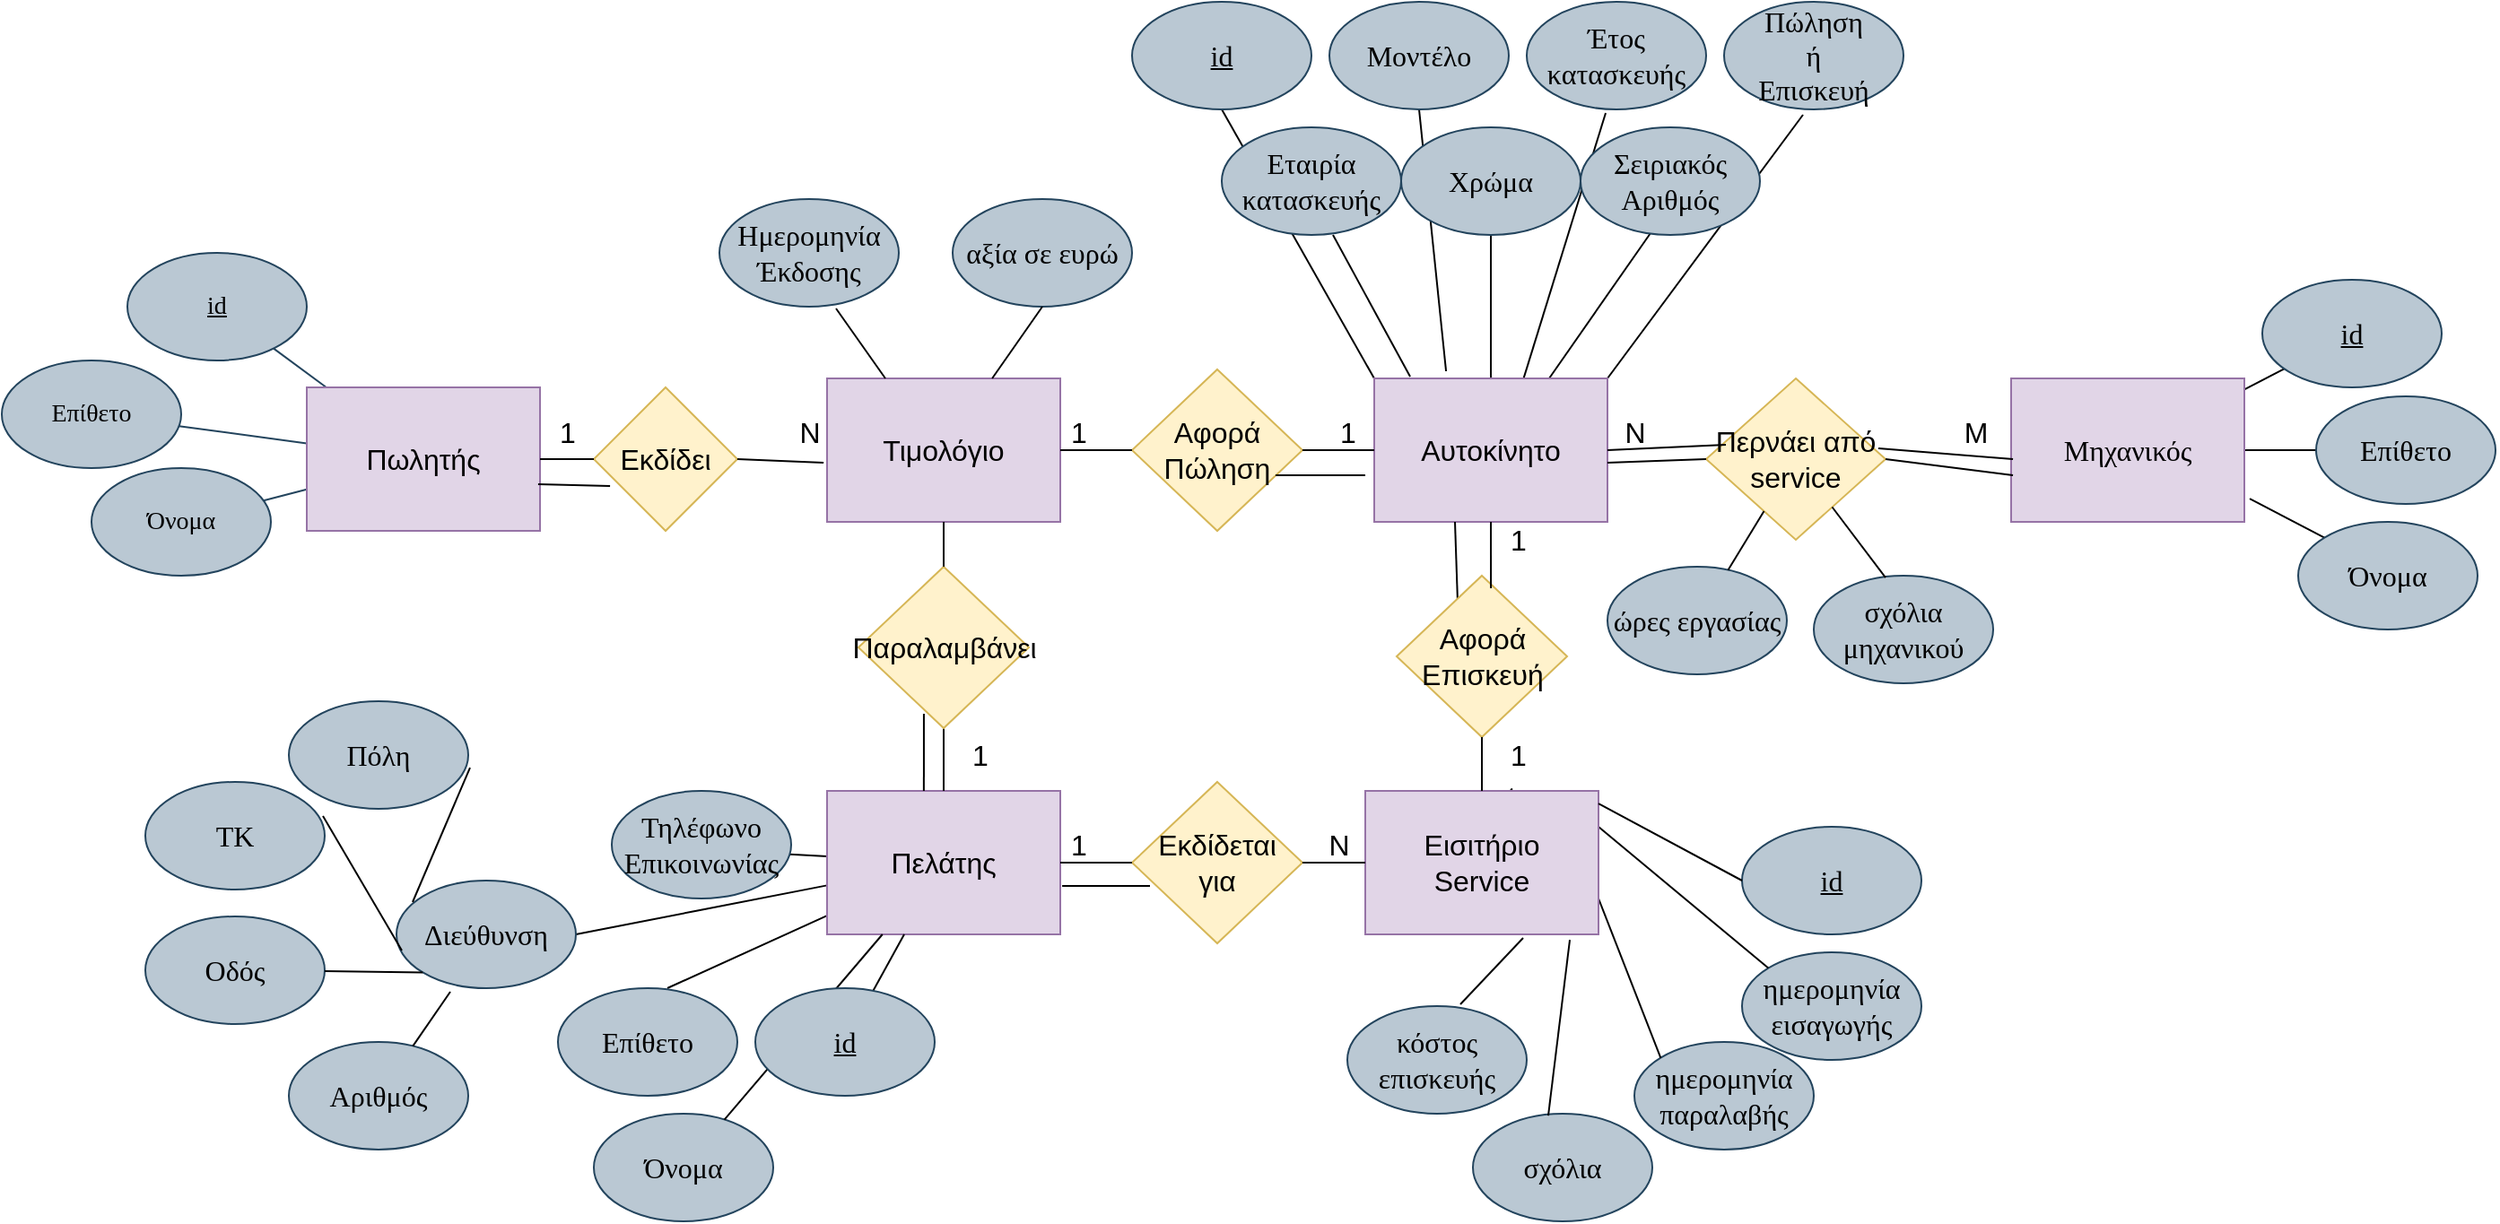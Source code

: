 <mxfile version="20.8.3" type="github">
  <diagram id="R2lEEEUBdFMjLlhIrx00" name="Page-1">
    <mxGraphModel dx="2603" dy="2408" grid="1" gridSize="10" guides="1" tooltips="1" connect="1" arrows="1" fold="1" page="1" pageScale="1" pageWidth="1169" pageHeight="1654" math="0" shadow="0" extFonts="Permanent Marker^https://fonts.googleapis.com/css?family=Permanent+Marker">
      <root>
        <mxCell id="0" />
        <mxCell id="1" parent="0" />
        <mxCell id="DB-9M0OgjcY24ebaJ4Su-6" style="rounded=1;orthogonalLoop=1;jettySize=auto;html=1;fontFamily=Georgia;endArrow=none;endFill=0;fontSize=16;" parent="1" source="DB-9M0OgjcY24ebaJ4Su-2" target="DB-9M0OgjcY24ebaJ4Su-3" edge="1">
          <mxGeometry relative="1" as="geometry">
            <mxPoint x="1120" y="25" as="targetPoint" />
          </mxGeometry>
        </mxCell>
        <mxCell id="DB-9M0OgjcY24ebaJ4Su-7" style="rounded=1;orthogonalLoop=1;jettySize=auto;html=1;fontFamily=Georgia;entryX=1;entryY=0.5;entryDx=0;entryDy=0;endArrow=none;endFill=0;fontSize=16;" parent="1" source="DB-9M0OgjcY24ebaJ4Su-2" target="DB-9M0OgjcY24ebaJ4Su-4" edge="1">
          <mxGeometry relative="1" as="geometry">
            <mxPoint x="1210" y="125" as="targetPoint" />
          </mxGeometry>
        </mxCell>
        <mxCell id="DB-9M0OgjcY24ebaJ4Su-8" style="orthogonalLoop=1;jettySize=auto;html=1;entryX=0;entryY=0;entryDx=0;entryDy=0;fontFamily=Georgia;endArrow=none;endFill=0;fontSize=16;exitX=1.023;exitY=0.838;exitDx=0;exitDy=0;exitPerimeter=0;" parent="1" target="DB-9M0OgjcY24ebaJ4Su-5" edge="1" source="DB-9M0OgjcY24ebaJ4Su-2">
          <mxGeometry relative="1" as="geometry">
            <mxPoint x="1300" y="140" as="sourcePoint" />
          </mxGeometry>
        </mxCell>
        <mxCell id="DB-9M0OgjcY24ebaJ4Su-2" value="&lt;font style=&quot;font-size: 16px;&quot; face=&quot;Georgia&quot;&gt;Μηχανικός&lt;/font&gt;" style="rounded=0;whiteSpace=wrap;html=1;fillColor=#e1d5e7;strokeColor=#9673a6;fontSize=16;" parent="1" vertex="1">
          <mxGeometry x="990" y="80" width="130" height="80" as="geometry" />
        </mxCell>
        <mxCell id="DB-9M0OgjcY24ebaJ4Su-3" value="&lt;u&gt;id&lt;/u&gt;" style="ellipse;whiteSpace=wrap;html=1;fontFamily=Georgia;fillColor=#bac8d3;strokeColor=#23445d;fontSize=16;" parent="1" vertex="1">
          <mxGeometry x="1130" y="25" width="100" height="60" as="geometry" />
        </mxCell>
        <mxCell id="DB-9M0OgjcY24ebaJ4Su-4" value="&lt;div style=&quot;font-size: 16px;&quot;&gt;Επίθετο&lt;/div&gt;" style="ellipse;whiteSpace=wrap;html=1;fontFamily=Georgia;fillColor=#bac8d3;strokeColor=#23445d;fontSize=16;" parent="1" vertex="1">
          <mxGeometry x="1160" y="90" width="100" height="60" as="geometry" />
        </mxCell>
        <mxCell id="DB-9M0OgjcY24ebaJ4Su-5" value="Όνομα" style="ellipse;whiteSpace=wrap;html=1;fontFamily=Georgia;fillColor=#bac8d3;strokeColor=#23445d;fontSize=16;" parent="1" vertex="1">
          <mxGeometry x="1150" y="160" width="100" height="60" as="geometry" />
        </mxCell>
        <mxCell id="DB-9M0OgjcY24ebaJ4Su-14" style="edgeStyle=none;rounded=1;orthogonalLoop=1;jettySize=auto;html=1;fontFamily=Georgia;endArrow=none;endFill=0;fillColor=#bac8d3;strokeColor=#23445d;fontSize=16;" parent="1" source="DB-9M0OgjcY24ebaJ4Su-10" target="DB-9M0OgjcY24ebaJ4Su-11" edge="1">
          <mxGeometry relative="1" as="geometry" />
        </mxCell>
        <mxCell id="DB-9M0OgjcY24ebaJ4Su-15" style="edgeStyle=none;rounded=1;orthogonalLoop=1;jettySize=auto;html=1;fontFamily=Georgia;endArrow=none;endFill=0;fillColor=#bac8d3;strokeColor=#23445d;fontSize=16;" parent="1" source="DB-9M0OgjcY24ebaJ4Su-10" target="DB-9M0OgjcY24ebaJ4Su-12" edge="1">
          <mxGeometry relative="1" as="geometry" />
        </mxCell>
        <mxCell id="DB-9M0OgjcY24ebaJ4Su-16" style="edgeStyle=none;rounded=1;orthogonalLoop=1;jettySize=auto;html=1;fontFamily=Georgia;endArrow=none;endFill=0;fillColor=#bac8d3;strokeColor=#23445d;fontSize=16;" parent="1" source="DB-9M0OgjcY24ebaJ4Su-10" target="DB-9M0OgjcY24ebaJ4Su-13" edge="1">
          <mxGeometry relative="1" as="geometry" />
        </mxCell>
        <mxCell id="DB-9M0OgjcY24ebaJ4Su-10" value="Πωλητής" style="rounded=0;whiteSpace=wrap;html=1;fillColor=#e1d5e7;strokeColor=#9673a6;fontSize=16;" parent="1" vertex="1">
          <mxGeometry x="40" y="85" width="130" height="80" as="geometry" />
        </mxCell>
        <mxCell id="DB-9M0OgjcY24ebaJ4Su-11" value="&lt;u&gt;id&lt;/u&gt;" style="ellipse;whiteSpace=wrap;html=1;fontFamily=Georgia;fillColor=#bac8d3;strokeColor=#23445d;fontSize=14;" parent="1" vertex="1">
          <mxGeometry x="-60" y="10" width="100" height="60" as="geometry" />
        </mxCell>
        <mxCell id="DB-9M0OgjcY24ebaJ4Su-12" value="&lt;div style=&quot;font-size: 14px;&quot;&gt;Επίθετο&lt;/div&gt;" style="ellipse;whiteSpace=wrap;html=1;fontFamily=Georgia;fillColor=#bac8d3;strokeColor=#23445d;fontSize=14;" parent="1" vertex="1">
          <mxGeometry x="-130" y="70" width="100" height="60" as="geometry" />
        </mxCell>
        <mxCell id="DB-9M0OgjcY24ebaJ4Su-13" value="Όνομα" style="ellipse;whiteSpace=wrap;html=1;fontFamily=Georgia;fillColor=#bac8d3;strokeColor=#23445d;fontSize=14;" parent="1" vertex="1">
          <mxGeometry x="-80" y="130" width="100" height="60" as="geometry" />
        </mxCell>
        <mxCell id="DB-9M0OgjcY24ebaJ4Su-25" style="edgeStyle=none;rounded=1;orthogonalLoop=1;jettySize=auto;html=1;entryX=0.5;entryY=1;entryDx=0;entryDy=0;fontFamily=Georgia;endArrow=none;endFill=0;exitX=0;exitY=0;exitDx=0;exitDy=0;fontSize=16;" parent="1" source="DB-9M0OgjcY24ebaJ4Su-17" target="DB-9M0OgjcY24ebaJ4Su-18" edge="1">
          <mxGeometry relative="1" as="geometry" />
        </mxCell>
        <mxCell id="DB-9M0OgjcY24ebaJ4Su-26" style="edgeStyle=none;rounded=1;orthogonalLoop=1;jettySize=auto;html=1;entryX=0.62;entryY=1;entryDx=0;entryDy=0;fontFamily=Georgia;endArrow=none;endFill=0;exitX=0.154;exitY=-0.012;exitDx=0;exitDy=0;exitPerimeter=0;entryPerimeter=0;fontSize=16;" parent="1" source="DB-9M0OgjcY24ebaJ4Su-17" target="DB-9M0OgjcY24ebaJ4Su-19" edge="1">
          <mxGeometry relative="1" as="geometry" />
        </mxCell>
        <mxCell id="DB-9M0OgjcY24ebaJ4Su-27" style="edgeStyle=none;rounded=1;orthogonalLoop=1;jettySize=auto;html=1;entryX=0.5;entryY=1;entryDx=0;entryDy=0;fontFamily=Georgia;endArrow=none;endFill=0;exitX=0.308;exitY=-0.05;exitDx=0;exitDy=0;exitPerimeter=0;fontSize=16;" parent="1" source="DB-9M0OgjcY24ebaJ4Su-17" target="DB-9M0OgjcY24ebaJ4Su-20" edge="1">
          <mxGeometry relative="1" as="geometry" />
        </mxCell>
        <mxCell id="DB-9M0OgjcY24ebaJ4Su-28" style="edgeStyle=none;rounded=1;orthogonalLoop=1;jettySize=auto;html=1;entryX=0.5;entryY=1;entryDx=0;entryDy=0;fontFamily=Georgia;endArrow=none;endFill=0;exitX=0.5;exitY=0;exitDx=0;exitDy=0;fontSize=16;" parent="1" source="DB-9M0OgjcY24ebaJ4Su-17" target="DB-9M0OgjcY24ebaJ4Su-21" edge="1">
          <mxGeometry relative="1" as="geometry" />
        </mxCell>
        <mxCell id="DB-9M0OgjcY24ebaJ4Su-29" style="edgeStyle=none;rounded=1;orthogonalLoop=1;jettySize=auto;html=1;entryX=0.44;entryY=1.033;entryDx=0;entryDy=0;fontFamily=Georgia;endArrow=none;endFill=0;exitX=0.638;exitY=0.013;exitDx=0;exitDy=0;exitPerimeter=0;entryPerimeter=0;fontSize=16;" parent="1" source="DB-9M0OgjcY24ebaJ4Su-17" target="DB-9M0OgjcY24ebaJ4Su-22" edge="1">
          <mxGeometry relative="1" as="geometry" />
        </mxCell>
        <mxCell id="DB-9M0OgjcY24ebaJ4Su-30" style="edgeStyle=none;rounded=1;orthogonalLoop=1;jettySize=auto;html=1;entryX=0.39;entryY=0.983;entryDx=0;entryDy=0;fontFamily=Georgia;endArrow=none;endFill=0;exitX=0.75;exitY=0;exitDx=0;exitDy=0;entryPerimeter=0;fontSize=16;" parent="1" source="DB-9M0OgjcY24ebaJ4Su-17" target="DB-9M0OgjcY24ebaJ4Su-23" edge="1">
          <mxGeometry relative="1" as="geometry" />
        </mxCell>
        <mxCell id="DB-9M0OgjcY24ebaJ4Su-31" style="edgeStyle=none;rounded=1;orthogonalLoop=1;jettySize=auto;html=1;entryX=0.44;entryY=1.05;entryDx=0;entryDy=0;fontFamily=Georgia;endArrow=none;endFill=0;entryPerimeter=0;exitX=1;exitY=0;exitDx=0;exitDy=0;fontSize=16;" parent="1" source="DB-9M0OgjcY24ebaJ4Su-17" target="DB-9M0OgjcY24ebaJ4Su-24" edge="1">
          <mxGeometry relative="1" as="geometry" />
        </mxCell>
        <mxCell id="DB-9M0OgjcY24ebaJ4Su-17" value="&lt;div style=&quot;font-size: 16px;&quot;&gt;Αυτοκίνητο&lt;/div&gt;" style="rounded=0;whiteSpace=wrap;html=1;fillColor=#e1d5e7;strokeColor=#9673a6;fontSize=16;" parent="1" vertex="1">
          <mxGeometry x="635" y="80" width="130" height="80" as="geometry" />
        </mxCell>
        <mxCell id="DB-9M0OgjcY24ebaJ4Su-18" value="&lt;div style=&quot;font-size: 16px;&quot;&gt;&lt;u&gt;id&lt;/u&gt;&lt;/div&gt;" style="ellipse;whiteSpace=wrap;html=1;fontFamily=Georgia;fillColor=#bac8d3;strokeColor=#23445d;fontSize=16;" parent="1" vertex="1">
          <mxGeometry x="500" y="-130" width="100" height="60" as="geometry" />
        </mxCell>
        <mxCell id="DB-9M0OgjcY24ebaJ4Su-19" value="&lt;div style=&quot;font-size: 16px;&quot;&gt;Εταιρία &lt;br style=&quot;font-size: 16px;&quot;&gt;&lt;/div&gt;&lt;div style=&quot;font-size: 16px;&quot;&gt;κατασκευής&lt;br style=&quot;font-size: 16px;&quot;&gt;&lt;/div&gt;" style="ellipse;whiteSpace=wrap;html=1;fontFamily=Georgia;fillColor=#bac8d3;strokeColor=#23445d;fontSize=16;" parent="1" vertex="1">
          <mxGeometry x="550" y="-60" width="100" height="60" as="geometry" />
        </mxCell>
        <mxCell id="DB-9M0OgjcY24ebaJ4Su-20" value="Μοντέλο" style="ellipse;whiteSpace=wrap;html=1;fontFamily=Georgia;fillColor=#bac8d3;strokeColor=#23445d;fontSize=16;" parent="1" vertex="1">
          <mxGeometry x="610" y="-130" width="100" height="60" as="geometry" />
        </mxCell>
        <mxCell id="DB-9M0OgjcY24ebaJ4Su-21" value="&lt;div style=&quot;font-size: 16px;&quot;&gt;Χρώμα&lt;/div&gt;" style="ellipse;whiteSpace=wrap;html=1;fontFamily=Georgia;fillColor=#bac8d3;strokeColor=#23445d;fontSize=16;" parent="1" vertex="1">
          <mxGeometry x="650" y="-60" width="100" height="60" as="geometry" />
        </mxCell>
        <mxCell id="DB-9M0OgjcY24ebaJ4Su-22" value="&lt;div style=&quot;font-size: 16px;&quot;&gt;Έτος&lt;/div&gt;&lt;div style=&quot;font-size: 16px;&quot;&gt;κατασκευής&lt;br style=&quot;font-size: 16px;&quot;&gt;&lt;/div&gt;" style="ellipse;whiteSpace=wrap;html=1;fontFamily=Georgia;fillColor=#bac8d3;strokeColor=#23445d;fontSize=16;" parent="1" vertex="1">
          <mxGeometry x="720" y="-130" width="100" height="60" as="geometry" />
        </mxCell>
        <mxCell id="DB-9M0OgjcY24ebaJ4Su-23" value="&lt;div style=&quot;font-size: 16px;&quot;&gt;Σειριακός&lt;/div&gt;&lt;div style=&quot;font-size: 16px;&quot;&gt;Αριθμός&lt;br style=&quot;font-size: 16px;&quot;&gt;&lt;/div&gt;" style="ellipse;whiteSpace=wrap;html=1;fontFamily=Georgia;fillColor=#bac8d3;strokeColor=#23445d;fontSize=16;" parent="1" vertex="1">
          <mxGeometry x="750" y="-60" width="100" height="60" as="geometry" />
        </mxCell>
        <mxCell id="DB-9M0OgjcY24ebaJ4Su-24" value="&lt;div style=&quot;font-size: 16px;&quot;&gt;Πώληση&lt;/div&gt;&lt;div style=&quot;font-size: 16px;&quot;&gt;ή&lt;/div&gt;&lt;div style=&quot;font-size: 16px;&quot;&gt;Επισκευή&lt;br style=&quot;font-size: 16px;&quot;&gt;&lt;/div&gt;" style="ellipse;whiteSpace=wrap;html=1;fontFamily=Georgia;fillColor=#bac8d3;strokeColor=#23445d;fontSize=16;" parent="1" vertex="1">
          <mxGeometry x="830" y="-130" width="100" height="60" as="geometry" />
        </mxCell>
        <mxCell id="DB-9M0OgjcY24ebaJ4Su-40" style="edgeStyle=none;rounded=1;orthogonalLoop=1;jettySize=auto;html=1;entryX=0.61;entryY=0;entryDx=0;entryDy=0;fontFamily=Georgia;endArrow=none;endFill=0;entryPerimeter=0;fontSize=16;" parent="1" source="DB-9M0OgjcY24ebaJ4Su-32" target="DB-9M0OgjcY24ebaJ4Su-34" edge="1">
          <mxGeometry relative="1" as="geometry" />
        </mxCell>
        <mxCell id="DB-9M0OgjcY24ebaJ4Su-42" style="edgeStyle=none;rounded=1;orthogonalLoop=1;jettySize=auto;html=1;entryX=0;entryY=0.5;entryDx=0;entryDy=0;fontFamily=Georgia;endArrow=none;endFill=0;fontSize=16;" parent="1" source="DB-9M0OgjcY24ebaJ4Su-32" target="DB-9M0OgjcY24ebaJ4Su-36" edge="1">
          <mxGeometry relative="1" as="geometry" />
        </mxCell>
        <mxCell id="DB-9M0OgjcY24ebaJ4Su-43" style="edgeStyle=none;rounded=1;orthogonalLoop=1;jettySize=auto;html=1;entryX=1;entryY=0.5;entryDx=0;entryDy=0;fontFamily=Georgia;endArrow=none;endFill=0;fontSize=16;" parent="1" source="DB-9M0OgjcY24ebaJ4Su-32" target="DB-9M0OgjcY24ebaJ4Su-37" edge="1">
          <mxGeometry relative="1" as="geometry" />
        </mxCell>
        <mxCell id="DB-9M0OgjcY24ebaJ4Su-32" value="Πελάτης" style="rounded=0;whiteSpace=wrap;html=1;fillColor=#e1d5e7;strokeColor=#9673a6;fontSize=16;" parent="1" vertex="1">
          <mxGeometry x="330" y="310" width="130" height="80" as="geometry" />
        </mxCell>
        <mxCell id="DB-9M0OgjcY24ebaJ4Su-34" value="&lt;div style=&quot;font-size: 16px;&quot;&gt;Επίθετο&lt;/div&gt;" style="ellipse;whiteSpace=wrap;html=1;fontFamily=Georgia;fillColor=#bac8d3;strokeColor=#23445d;fontSize=16;" parent="1" vertex="1">
          <mxGeometry x="180" y="420" width="100" height="60" as="geometry" />
        </mxCell>
        <mxCell id="DB-9M0OgjcY24ebaJ4Su-35" value="Όνομα" style="ellipse;whiteSpace=wrap;html=1;fontFamily=Georgia;fillColor=#bac8d3;strokeColor=#23445d;fontSize=16;" parent="1" vertex="1">
          <mxGeometry x="200" y="490" width="100" height="60" as="geometry" />
        </mxCell>
        <mxCell id="DB-9M0OgjcY24ebaJ4Su-37" value="&lt;div style=&quot;font-size: 16px;&quot;&gt;Διεύθυνση&lt;/div&gt;" style="ellipse;whiteSpace=wrap;html=1;fontFamily=Georgia;fillColor=#bac8d3;strokeColor=#23445d;fontSize=16;" parent="1" vertex="1">
          <mxGeometry x="90" y="360" width="100" height="60" as="geometry" />
        </mxCell>
        <mxCell id="0eTX786EvbyPxcuI2V1S-1" value="Εκδίδει" style="rhombus;whiteSpace=wrap;html=1;fillColor=#fff2cc;strokeColor=#d6b656;fontSize=16;" parent="1" vertex="1">
          <mxGeometry x="200" y="85" width="80" height="80" as="geometry" />
        </mxCell>
        <mxCell id="0eTX786EvbyPxcuI2V1S-10" style="edgeStyle=none;rounded=1;orthogonalLoop=1;jettySize=auto;html=1;fontFamily=Georgia;endArrow=none;endFill=0;exitX=0.5;exitY=0;exitDx=0;exitDy=0;fontSize=16;entryX=0.5;entryY=1;entryDx=0;entryDy=0;" parent="1" source="DB-9M0OgjcY24ebaJ4Su-32" target="jfls7uZEidiRgvnaIm0n-30" edge="1">
          <mxGeometry relative="1" as="geometry">
            <mxPoint x="430" y="190" as="sourcePoint" />
            <mxPoint x="430" y="140" as="targetPoint" />
            <Array as="points" />
          </mxGeometry>
        </mxCell>
        <mxCell id="0eTX786EvbyPxcuI2V1S-12" value="&lt;div style=&quot;font-size: 16px;&quot;&gt;Ημερομηνία&lt;/div&gt;&lt;div style=&quot;font-size: 16px;&quot;&gt;Έκδοσης&lt;br style=&quot;font-size: 16px;&quot;&gt;&lt;/div&gt;" style="ellipse;whiteSpace=wrap;html=1;fontFamily=Georgia;fillColor=#bac8d3;strokeColor=#23445d;fontSize=16;" parent="1" vertex="1">
          <mxGeometry x="270" y="-20" width="100" height="60" as="geometry" />
        </mxCell>
        <mxCell id="0eTX786EvbyPxcuI2V1S-13" value="αξία σε ευρώ" style="ellipse;whiteSpace=wrap;html=1;fontFamily=Georgia;fillColor=#bac8d3;strokeColor=#23445d;fontSize=16;" parent="1" vertex="1">
          <mxGeometry x="400" y="-20" width="100" height="60" as="geometry" />
        </mxCell>
        <mxCell id="0eTX786EvbyPxcuI2V1S-17" value="&lt;div style=&quot;font-size: 16px;&quot;&gt;Περνάει από&lt;/div&gt;&lt;div style=&quot;font-size: 16px;&quot;&gt;service&lt;br style=&quot;font-size: 16px;&quot;&gt;&lt;/div&gt;" style="rhombus;whiteSpace=wrap;html=1;fillColor=#fff2cc;strokeColor=#d6b656;fontSize=16;" parent="1" vertex="1">
          <mxGeometry x="820" y="80" width="100" height="90" as="geometry" />
        </mxCell>
        <mxCell id="0eTX786EvbyPxcuI2V1S-21" style="edgeStyle=none;rounded=1;orthogonalLoop=1;jettySize=auto;html=1;fontFamily=Georgia;endArrow=none;endFill=0;exitX=0.96;exitY=0.433;exitDx=0;exitDy=0;exitPerimeter=0;entryX=0.008;entryY=0.563;entryDx=0;entryDy=0;entryPerimeter=0;fontSize=16;" parent="1" target="DB-9M0OgjcY24ebaJ4Su-2" edge="1" source="0eTX786EvbyPxcuI2V1S-17">
          <mxGeometry relative="1" as="geometry">
            <mxPoint x="1040" y="115" as="sourcePoint" />
            <mxPoint x="1210" y="115" as="targetPoint" />
            <Array as="points" />
          </mxGeometry>
        </mxCell>
        <mxCell id="0eTX786EvbyPxcuI2V1S-22" value="ώρες εργασίας" style="ellipse;whiteSpace=wrap;html=1;fontFamily=Georgia;fillColor=#bac8d3;strokeColor=#23445d;fontSize=16;" parent="1" vertex="1">
          <mxGeometry x="765" y="185" width="100" height="60" as="geometry" />
        </mxCell>
        <mxCell id="0eTX786EvbyPxcuI2V1S-23" value="&lt;div style=&quot;font-size: 16px;&quot;&gt;σχόλια μηχανικού&lt;/div&gt;" style="ellipse;whiteSpace=wrap;html=1;fontFamily=Georgia;fillColor=#bac8d3;strokeColor=#23445d;fontSize=16;" parent="1" vertex="1">
          <mxGeometry x="880" y="190" width="100" height="60" as="geometry" />
        </mxCell>
        <mxCell id="0eTX786EvbyPxcuI2V1S-24" style="edgeStyle=none;rounded=1;orthogonalLoop=1;jettySize=auto;html=1;fontFamily=Georgia;endArrow=none;endFill=0;fontSize=16;" parent="1" source="0eTX786EvbyPxcuI2V1S-22" target="0eTX786EvbyPxcuI2V1S-17" edge="1">
          <mxGeometry relative="1" as="geometry">
            <mxPoint x="970" y="180" as="sourcePoint" />
            <mxPoint x="970" y="70" as="targetPoint" />
            <Array as="points" />
          </mxGeometry>
        </mxCell>
        <mxCell id="0eTX786EvbyPxcuI2V1S-25" style="edgeStyle=none;rounded=1;orthogonalLoop=1;jettySize=auto;html=1;fontFamily=Georgia;endArrow=none;endFill=0;exitX=0.4;exitY=0.017;exitDx=0;exitDy=0;exitPerimeter=0;fontSize=16;" parent="1" source="0eTX786EvbyPxcuI2V1S-23" target="0eTX786EvbyPxcuI2V1S-17" edge="1">
          <mxGeometry relative="1" as="geometry">
            <mxPoint x="1030" y="190" as="sourcePoint" />
            <mxPoint x="1030" y="80" as="targetPoint" />
            <Array as="points" />
          </mxGeometry>
        </mxCell>
        <mxCell id="0eTX786EvbyPxcuI2V1S-29" style="edgeStyle=none;rounded=1;orthogonalLoop=1;jettySize=auto;html=1;fontFamily=Georgia;endArrow=none;endFill=0;exitX=0.358;exitY=0.167;exitDx=0;exitDy=0;exitPerimeter=0;fontSize=16;" parent="1" source="jfls7uZEidiRgvnaIm0n-37" edge="1">
          <mxGeometry relative="1" as="geometry">
            <mxPoint x="679" y="267.82" as="sourcePoint" />
            <mxPoint x="680" y="160" as="targetPoint" />
            <Array as="points" />
          </mxGeometry>
        </mxCell>
        <mxCell id="0eTX786EvbyPxcuI2V1S-31" value="&lt;div style=&quot;font-size: 16px;&quot;&gt;ημερομηνία&lt;/div&gt;&lt;div style=&quot;font-size: 16px;&quot;&gt;εισαγωγής&lt;br style=&quot;font-size: 16px;&quot;&gt;&lt;/div&gt;" style="ellipse;whiteSpace=wrap;html=1;fontFamily=Georgia;fillColor=#bac8d3;strokeColor=#23445d;fontSize=16;" parent="1" vertex="1">
          <mxGeometry x="840" y="400" width="100" height="60" as="geometry" />
        </mxCell>
        <mxCell id="0eTX786EvbyPxcuI2V1S-32" value="&lt;div style=&quot;font-size: 16px;&quot;&gt;ημερομηνία &lt;br style=&quot;font-size: 16px;&quot;&gt;&lt;/div&gt;&lt;div style=&quot;font-size: 16px;&quot;&gt;παραλαβής&lt;br style=&quot;font-size: 16px;&quot;&gt;&lt;/div&gt;" style="ellipse;whiteSpace=wrap;html=1;fontFamily=Georgia;fillColor=#bac8d3;strokeColor=#23445d;fontSize=16;" parent="1" vertex="1">
          <mxGeometry x="780" y="450" width="100" height="60" as="geometry" />
        </mxCell>
        <mxCell id="0eTX786EvbyPxcuI2V1S-33" value="σχόλια" style="ellipse;whiteSpace=wrap;html=1;fontFamily=Georgia;fillColor=#bac8d3;strokeColor=#23445d;fontSize=16;" parent="1" vertex="1">
          <mxGeometry x="690" y="490" width="100" height="60" as="geometry" />
        </mxCell>
        <mxCell id="0eTX786EvbyPxcuI2V1S-34" value="&lt;div style=&quot;font-size: 16px;&quot;&gt;κόστος&lt;/div&gt;&lt;div style=&quot;font-size: 16px;&quot;&gt;επισκευής&lt;br style=&quot;font-size: 16px;&quot;&gt;&lt;/div&gt;" style="ellipse;whiteSpace=wrap;html=1;fontFamily=Georgia;fillColor=#bac8d3;strokeColor=#23445d;fontSize=16;" parent="1" vertex="1">
          <mxGeometry x="620" y="430" width="100" height="60" as="geometry" />
        </mxCell>
        <mxCell id="0eTX786EvbyPxcuI2V1S-35" style="edgeStyle=none;rounded=1;orthogonalLoop=1;jettySize=auto;html=1;fontFamily=Georgia;endArrow=none;endFill=0;entryX=0.39;entryY=0.944;entryDx=0;entryDy=0;exitX=0.63;exitY=-0.017;exitDx=0;exitDy=0;exitPerimeter=0;entryPerimeter=0;fontSize=16;startArrow=none;" parent="1" source="jfls7uZEidiRgvnaIm0n-35" edge="1">
          <mxGeometry relative="1" as="geometry">
            <mxPoint x="670" y="390" as="sourcePoint" />
            <mxPoint x="677.9" y="352.18" as="targetPoint" />
            <Array as="points" />
          </mxGeometry>
        </mxCell>
        <mxCell id="0eTX786EvbyPxcuI2V1S-36" style="edgeStyle=none;rounded=1;orthogonalLoop=1;jettySize=auto;html=1;fontFamily=Georgia;endArrow=none;endFill=0;entryX=0.877;entryY=1.038;entryDx=0;entryDy=0;exitX=0.42;exitY=0.017;exitDx=0;exitDy=0;exitPerimeter=0;entryPerimeter=0;fontSize=16;" parent="1" source="0eTX786EvbyPxcuI2V1S-33" target="jfls7uZEidiRgvnaIm0n-35" edge="1">
          <mxGeometry relative="1" as="geometry">
            <mxPoint x="710" y="420" as="sourcePoint" />
            <mxPoint x="698.8" y="354.365" as="targetPoint" />
            <Array as="points" />
          </mxGeometry>
        </mxCell>
        <mxCell id="0eTX786EvbyPxcuI2V1S-37" style="edgeStyle=none;rounded=1;orthogonalLoop=1;jettySize=auto;html=1;fontFamily=Georgia;endArrow=none;endFill=0;entryX=1;entryY=0.75;entryDx=0;entryDy=0;exitX=0;exitY=0;exitDx=0;exitDy=0;fontSize=16;" parent="1" source="0eTX786EvbyPxcuI2V1S-32" target="jfls7uZEidiRgvnaIm0n-35" edge="1">
          <mxGeometry relative="1" as="geometry">
            <mxPoint x="750" y="400" as="sourcePoint" />
            <mxPoint x="704.3" y="349.045" as="targetPoint" />
            <Array as="points" />
          </mxGeometry>
        </mxCell>
        <mxCell id="0eTX786EvbyPxcuI2V1S-38" style="edgeStyle=none;rounded=1;orthogonalLoop=1;jettySize=auto;html=1;fontFamily=Georgia;endArrow=none;endFill=0;exitX=0;exitY=0;exitDx=0;exitDy=0;entryX=1;entryY=0.25;entryDx=0;entryDy=0;fontSize=16;" parent="1" source="0eTX786EvbyPxcuI2V1S-31" target="jfls7uZEidiRgvnaIm0n-35" edge="1">
          <mxGeometry relative="1" as="geometry">
            <mxPoint x="790" y="330" as="sourcePoint" />
            <mxPoint x="717.5" y="333.75" as="targetPoint" />
            <Array as="points" />
          </mxGeometry>
        </mxCell>
        <mxCell id="0eTX786EvbyPxcuI2V1S-39" style="edgeStyle=none;rounded=1;orthogonalLoop=1;jettySize=auto;html=1;fontFamily=Georgia;endArrow=none;endFill=0;exitX=0.008;exitY=0.675;exitDx=0;exitDy=0;entryX=1;entryY=0.5;entryDx=0;entryDy=0;exitPerimeter=0;fontSize=16;" parent="1" source="DB-9M0OgjcY24ebaJ4Su-2" target="0eTX786EvbyPxcuI2V1S-17" edge="1">
          <mxGeometry relative="1" as="geometry">
            <mxPoint x="1080" y="140" as="sourcePoint" />
            <mxPoint x="1029.809" y="71.152" as="targetPoint" />
            <Array as="points" />
          </mxGeometry>
        </mxCell>
        <mxCell id="jfls7uZEidiRgvnaIm0n-2" value="1" style="text;html=1;align=center;verticalAlign=middle;resizable=0;points=[];autosize=1;strokeColor=none;fillColor=none;fontSize=16;" vertex="1" parent="1">
          <mxGeometry x="605" y="95" width="30" height="30" as="geometry" />
        </mxCell>
        <mxCell id="jfls7uZEidiRgvnaIm0n-3" value="1" style="text;html=1;align=center;verticalAlign=middle;resizable=0;points=[];autosize=1;strokeColor=none;fillColor=none;fontSize=16;" vertex="1" parent="1">
          <mxGeometry x="400" y="275" width="30" height="30" as="geometry" />
        </mxCell>
        <mxCell id="jfls7uZEidiRgvnaIm0n-4" value="N" style="text;html=1;align=center;verticalAlign=middle;resizable=0;points=[];autosize=1;strokeColor=none;fillColor=none;fontSize=16;" vertex="1" parent="1">
          <mxGeometry x="760" y="95" width="40" height="30" as="geometry" />
        </mxCell>
        <mxCell id="jfls7uZEidiRgvnaIm0n-5" value="M" style="text;html=1;align=center;verticalAlign=middle;resizable=0;points=[];autosize=1;strokeColor=none;fillColor=none;fontSize=16;" vertex="1" parent="1">
          <mxGeometry x="950" y="95" width="40" height="30" as="geometry" />
        </mxCell>
        <mxCell id="jfls7uZEidiRgvnaIm0n-7" value="1" style="text;html=1;align=center;verticalAlign=middle;resizable=0;points=[];autosize=1;strokeColor=none;fillColor=none;fontSize=16;" vertex="1" parent="1">
          <mxGeometry x="700" y="155" width="30" height="30" as="geometry" />
        </mxCell>
        <mxCell id="jfls7uZEidiRgvnaIm0n-9" style="edgeStyle=none;rounded=1;orthogonalLoop=1;jettySize=auto;html=1;fontFamily=Georgia;endArrow=none;endFill=0;fontSize=16;entryX=0;entryY=0.5;entryDx=0;entryDy=0;exitX=1;exitY=0.588;exitDx=0;exitDy=0;exitPerimeter=0;" edge="1" parent="1" source="DB-9M0OgjcY24ebaJ4Su-17" target="0eTX786EvbyPxcuI2V1S-17">
          <mxGeometry relative="1" as="geometry">
            <mxPoint x="800" y="140" as="sourcePoint" />
            <mxPoint x="988.443" y="160.599" as="targetPoint" />
            <Array as="points" />
          </mxGeometry>
        </mxCell>
        <mxCell id="jfls7uZEidiRgvnaIm0n-11" style="edgeStyle=none;rounded=1;orthogonalLoop=1;jettySize=auto;html=1;fontFamily=Georgia;endArrow=none;endFill=0;fontSize=16;entryX=0.11;entryY=0.411;entryDx=0;entryDy=0;entryPerimeter=0;exitX=1;exitY=0.5;exitDx=0;exitDy=0;" edge="1" parent="1" source="DB-9M0OgjcY24ebaJ4Su-17" target="0eTX786EvbyPxcuI2V1S-17">
          <mxGeometry relative="1" as="geometry">
            <mxPoint x="830" y="80" as="sourcePoint" />
            <mxPoint x="905.927" y="57.385" as="targetPoint" />
            <Array as="points" />
          </mxGeometry>
        </mxCell>
        <mxCell id="jfls7uZEidiRgvnaIm0n-12" value="Πόλη" style="ellipse;whiteSpace=wrap;html=1;fontFamily=Georgia;fillColor=#bac8d3;strokeColor=#23445d;fontSize=16;" vertex="1" parent="1">
          <mxGeometry x="30" y="260" width="100" height="60" as="geometry" />
        </mxCell>
        <mxCell id="jfls7uZEidiRgvnaIm0n-13" value="ΤΚ" style="ellipse;whiteSpace=wrap;html=1;fontFamily=Georgia;fillColor=#bac8d3;strokeColor=#23445d;fontSize=16;" vertex="1" parent="1">
          <mxGeometry x="-50" y="305" width="100" height="60" as="geometry" />
        </mxCell>
        <mxCell id="jfls7uZEidiRgvnaIm0n-14" value="Οδός" style="ellipse;whiteSpace=wrap;html=1;fontFamily=Georgia;fillColor=#bac8d3;strokeColor=#23445d;fontSize=16;" vertex="1" parent="1">
          <mxGeometry x="-50" y="380" width="100" height="60" as="geometry" />
        </mxCell>
        <mxCell id="jfls7uZEidiRgvnaIm0n-15" value="Αριθμός" style="ellipse;whiteSpace=wrap;html=1;fontFamily=Georgia;fillColor=#bac8d3;strokeColor=#23445d;fontSize=16;" vertex="1" parent="1">
          <mxGeometry x="30" y="450" width="100" height="60" as="geometry" />
        </mxCell>
        <mxCell id="jfls7uZEidiRgvnaIm0n-16" value="" style="edgeStyle=none;rounded=1;orthogonalLoop=1;jettySize=auto;html=1;fontFamily=Georgia;endArrow=none;endFill=0;fontSize=16;startArrow=none;" edge="1" parent="1" source="DB-9M0OgjcY24ebaJ4Su-32" target="DB-9M0OgjcY24ebaJ4Su-35">
          <mxGeometry relative="1" as="geometry">
            <mxPoint x="403.684" y="350" as="sourcePoint" />
            <mxPoint x="323.358" y="472.095" as="targetPoint" />
          </mxGeometry>
        </mxCell>
        <mxCell id="DB-9M0OgjcY24ebaJ4Su-36" value="&lt;div style=&quot;font-size: 16px;&quot;&gt;Τηλέφωνο&lt;/div&gt;&lt;div style=&quot;font-size: 16px;&quot;&gt;Επικοινωνίας&lt;br style=&quot;font-size: 16px;&quot;&gt;&lt;/div&gt;" style="ellipse;whiteSpace=wrap;html=1;fontFamily=Georgia;fillColor=#bac8d3;strokeColor=#23445d;fontSize=16;" parent="1" vertex="1">
          <mxGeometry x="210" y="310" width="100" height="60" as="geometry" />
        </mxCell>
        <mxCell id="jfls7uZEidiRgvnaIm0n-17" style="edgeStyle=none;rounded=1;orthogonalLoop=1;jettySize=auto;html=1;entryX=1.01;entryY=0.617;entryDx=0;entryDy=0;fontFamily=Georgia;endArrow=none;endFill=0;fontSize=16;exitX=0.09;exitY=0.2;exitDx=0;exitDy=0;entryPerimeter=0;exitPerimeter=0;" edge="1" parent="1" source="DB-9M0OgjcY24ebaJ4Su-37" target="jfls7uZEidiRgvnaIm0n-12">
          <mxGeometry relative="1" as="geometry">
            <mxPoint x="120" y="320" as="sourcePoint" />
            <mxPoint x="40" y="320" as="targetPoint" />
          </mxGeometry>
        </mxCell>
        <mxCell id="jfls7uZEidiRgvnaIm0n-18" style="edgeStyle=none;rounded=1;orthogonalLoop=1;jettySize=auto;html=1;entryX=0.99;entryY=0.317;entryDx=0;entryDy=0;fontFamily=Georgia;endArrow=none;endFill=0;fontSize=16;exitX=0.03;exitY=0.65;exitDx=0;exitDy=0;exitPerimeter=0;entryPerimeter=0;" edge="1" parent="1" source="DB-9M0OgjcY24ebaJ4Su-37" target="jfls7uZEidiRgvnaIm0n-13">
          <mxGeometry relative="1" as="geometry">
            <mxPoint x="140" y="350" as="sourcePoint" />
            <mxPoint x="60" y="350" as="targetPoint" />
          </mxGeometry>
        </mxCell>
        <mxCell id="jfls7uZEidiRgvnaIm0n-19" style="edgeStyle=none;rounded=1;orthogonalLoop=1;jettySize=auto;html=1;fontFamily=Georgia;endArrow=none;endFill=0;fontSize=16;exitX=0;exitY=1;exitDx=0;exitDy=0;" edge="1" parent="1" source="DB-9M0OgjcY24ebaJ4Su-37" target="jfls7uZEidiRgvnaIm0n-14">
          <mxGeometry relative="1" as="geometry">
            <mxPoint x="230" y="390" as="sourcePoint" />
            <mxPoint x="150" y="390" as="targetPoint" />
          </mxGeometry>
        </mxCell>
        <mxCell id="jfls7uZEidiRgvnaIm0n-20" style="edgeStyle=none;rounded=1;orthogonalLoop=1;jettySize=auto;html=1;fontFamily=Georgia;endArrow=none;endFill=0;fontSize=16;exitX=0.3;exitY=1.033;exitDx=0;exitDy=0;exitPerimeter=0;" edge="1" parent="1" source="DB-9M0OgjcY24ebaJ4Su-37" target="jfls7uZEidiRgvnaIm0n-15">
          <mxGeometry relative="1" as="geometry">
            <mxPoint x="240" y="410" as="sourcePoint" />
            <mxPoint x="160" y="410" as="targetPoint" />
          </mxGeometry>
        </mxCell>
        <mxCell id="jfls7uZEidiRgvnaIm0n-21" value="" style="endArrow=none;html=1;rounded=0;fontSize=16;entryX=0;entryY=0.5;entryDx=0;entryDy=0;" edge="1" parent="1" source="DB-9M0OgjcY24ebaJ4Su-10" target="0eTX786EvbyPxcuI2V1S-1">
          <mxGeometry width="50" height="50" relative="1" as="geometry">
            <mxPoint x="260" y="220" as="sourcePoint" />
            <mxPoint x="310" y="170" as="targetPoint" />
          </mxGeometry>
        </mxCell>
        <mxCell id="jfls7uZEidiRgvnaIm0n-22" value="Τιμολόγιο" style="rounded=0;whiteSpace=wrap;html=1;fillColor=#e1d5e7;strokeColor=#9673a6;fontSize=16;" vertex="1" parent="1">
          <mxGeometry x="330" y="80" width="130" height="80" as="geometry" />
        </mxCell>
        <mxCell id="jfls7uZEidiRgvnaIm0n-24" value="" style="endArrow=none;html=1;rounded=0;fontSize=16;entryX=0.65;entryY=1.017;entryDx=0;entryDy=0;entryPerimeter=0;exitX=0.25;exitY=0;exitDx=0;exitDy=0;" edge="1" parent="1" source="jfls7uZEidiRgvnaIm0n-22" target="0eTX786EvbyPxcuI2V1S-12">
          <mxGeometry width="50" height="50" relative="1" as="geometry">
            <mxPoint x="260" y="220" as="sourcePoint" />
            <mxPoint x="310" y="170" as="targetPoint" />
          </mxGeometry>
        </mxCell>
        <mxCell id="jfls7uZEidiRgvnaIm0n-25" value="" style="endArrow=none;html=1;rounded=0;fontSize=16;entryX=0.5;entryY=1;entryDx=0;entryDy=0;exitX=0.708;exitY=0;exitDx=0;exitDy=0;exitPerimeter=0;" edge="1" parent="1" source="jfls7uZEidiRgvnaIm0n-22" target="0eTX786EvbyPxcuI2V1S-13">
          <mxGeometry width="50" height="50" relative="1" as="geometry">
            <mxPoint x="260" y="220" as="sourcePoint" />
            <mxPoint x="310" y="170" as="targetPoint" />
          </mxGeometry>
        </mxCell>
        <mxCell id="jfls7uZEidiRgvnaIm0n-26" value="" style="endArrow=none;html=1;rounded=0;fontSize=16;entryX=1;entryY=0.5;entryDx=0;entryDy=0;exitX=-0.015;exitY=0.588;exitDx=0;exitDy=0;exitPerimeter=0;" edge="1" parent="1" source="jfls7uZEidiRgvnaIm0n-22" target="0eTX786EvbyPxcuI2V1S-1">
          <mxGeometry width="50" height="50" relative="1" as="geometry">
            <mxPoint x="150" y="120" as="sourcePoint" />
            <mxPoint x="310" y="170" as="targetPoint" />
          </mxGeometry>
        </mxCell>
        <mxCell id="jfls7uZEidiRgvnaIm0n-29" value="1" style="text;html=1;align=center;verticalAlign=middle;resizable=0;points=[];autosize=1;strokeColor=none;fillColor=none;fontSize=16;" vertex="1" parent="1">
          <mxGeometry x="170" y="95" width="30" height="30" as="geometry" />
        </mxCell>
        <mxCell id="jfls7uZEidiRgvnaIm0n-30" value="Παραλαμβάνει" style="rhombus;whiteSpace=wrap;html=1;fillColor=#fff2cc;strokeColor=#d6b656;fontSize=16;" vertex="1" parent="1">
          <mxGeometry x="347.5" y="185" width="95" height="90" as="geometry" />
        </mxCell>
        <mxCell id="jfls7uZEidiRgvnaIm0n-31" value="" style="endArrow=none;html=1;rounded=0;fontSize=16;entryX=0.5;entryY=1;entryDx=0;entryDy=0;exitX=0.5;exitY=0;exitDx=0;exitDy=0;" edge="1" parent="1" source="jfls7uZEidiRgvnaIm0n-30" target="jfls7uZEidiRgvnaIm0n-22">
          <mxGeometry width="50" height="50" relative="1" as="geometry">
            <mxPoint x="260" y="400" as="sourcePoint" />
            <mxPoint x="310" y="350" as="targetPoint" />
          </mxGeometry>
        </mxCell>
        <mxCell id="jfls7uZEidiRgvnaIm0n-32" value="" style="edgeStyle=none;rounded=1;orthogonalLoop=1;jettySize=auto;html=1;fontFamily=Georgia;endArrow=none;endFill=0;fontSize=16;" edge="1" parent="1" source="DB-9M0OgjcY24ebaJ4Su-32" target="DB-9M0OgjcY24ebaJ4Su-33">
          <mxGeometry relative="1" as="geometry">
            <mxPoint x="208.636" y="430" as="sourcePoint" />
            <mxPoint x="184.751" y="580.136" as="targetPoint" />
          </mxGeometry>
        </mxCell>
        <mxCell id="DB-9M0OgjcY24ebaJ4Su-33" value="&lt;u&gt;id&lt;/u&gt;" style="ellipse;whiteSpace=wrap;html=1;fontFamily=Georgia;fillColor=#bac8d3;strokeColor=#23445d;fontSize=16;" parent="1" vertex="1">
          <mxGeometry x="290" y="420" width="100" height="60" as="geometry" />
        </mxCell>
        <mxCell id="jfls7uZEidiRgvnaIm0n-33" value="&lt;div&gt;Αφορά&lt;/div&gt;&lt;div&gt;Πώληση&lt;br&gt;&lt;/div&gt;" style="rhombus;whiteSpace=wrap;html=1;fillColor=#fff2cc;strokeColor=#d6b656;fontSize=16;" vertex="1" parent="1">
          <mxGeometry x="500" y="75" width="95" height="90" as="geometry" />
        </mxCell>
        <mxCell id="jfls7uZEidiRgvnaIm0n-34" value="" style="endArrow=none;html=1;rounded=0;fontSize=16;entryX=0;entryY=0.5;entryDx=0;entryDy=0;exitX=1;exitY=0.5;exitDx=0;exitDy=0;" edge="1" parent="1" source="jfls7uZEidiRgvnaIm0n-22" target="jfls7uZEidiRgvnaIm0n-33">
          <mxGeometry width="50" height="50" relative="1" as="geometry">
            <mxPoint x="260" y="280" as="sourcePoint" />
            <mxPoint x="310" y="230" as="targetPoint" />
          </mxGeometry>
        </mxCell>
        <mxCell id="jfls7uZEidiRgvnaIm0n-36" value="" style="edgeStyle=none;rounded=1;orthogonalLoop=1;jettySize=auto;html=1;fontFamily=Georgia;endArrow=none;endFill=0;entryX=0.677;entryY=1.025;entryDx=0;entryDy=0;exitX=0.63;exitY=-0.017;exitDx=0;exitDy=0;exitPerimeter=0;entryPerimeter=0;fontSize=16;" edge="1" parent="1" source="0eTX786EvbyPxcuI2V1S-34" target="jfls7uZEidiRgvnaIm0n-35">
          <mxGeometry relative="1" as="geometry">
            <mxPoint x="833" y="538.98" as="sourcePoint" />
            <mxPoint x="677.9" y="352.18" as="targetPoint" />
            <Array as="points" />
          </mxGeometry>
        </mxCell>
        <mxCell id="jfls7uZEidiRgvnaIm0n-35" value="&lt;div&gt;Εισιτήριο&lt;/div&gt;&lt;div&gt;Service&lt;br&gt;&lt;/div&gt;" style="rounded=0;whiteSpace=wrap;html=1;fillColor=#e1d5e7;strokeColor=#9673a6;fontSize=16;" vertex="1" parent="1">
          <mxGeometry x="630" y="310" width="130" height="80" as="geometry" />
        </mxCell>
        <mxCell id="jfls7uZEidiRgvnaIm0n-37" value="&lt;div&gt;Αφορά&lt;/div&gt;&lt;div&gt;Επισκευή&lt;br&gt;&lt;/div&gt;" style="rhombus;whiteSpace=wrap;html=1;fillColor=#fff2cc;strokeColor=#d6b656;fontSize=16;" vertex="1" parent="1">
          <mxGeometry x="647.5" y="190" width="95" height="90" as="geometry" />
        </mxCell>
        <mxCell id="jfls7uZEidiRgvnaIm0n-38" value="" style="endArrow=none;html=1;rounded=0;fontSize=16;entryX=0;entryY=0.5;entryDx=0;entryDy=0;exitX=1;exitY=0.5;exitDx=0;exitDy=0;" edge="1" parent="1" source="jfls7uZEidiRgvnaIm0n-33" target="DB-9M0OgjcY24ebaJ4Su-17">
          <mxGeometry width="50" height="50" relative="1" as="geometry">
            <mxPoint x="750" y="280" as="sourcePoint" />
            <mxPoint x="800" y="230" as="targetPoint" />
          </mxGeometry>
        </mxCell>
        <mxCell id="jfls7uZEidiRgvnaIm0n-39" value="" style="endArrow=none;html=1;rounded=0;fontSize=16;exitX=0.5;exitY=1;exitDx=0;exitDy=0;entryX=0.5;entryY=0;entryDx=0;entryDy=0;" edge="1" parent="1" source="jfls7uZEidiRgvnaIm0n-37" target="jfls7uZEidiRgvnaIm0n-35">
          <mxGeometry width="50" height="50" relative="1" as="geometry">
            <mxPoint x="750" y="280" as="sourcePoint" />
            <mxPoint x="800" y="230" as="targetPoint" />
          </mxGeometry>
        </mxCell>
        <mxCell id="jfls7uZEidiRgvnaIm0n-40" value="&lt;div&gt;Εκδίδεται&lt;/div&gt;&lt;div&gt;για&lt;br&gt;&lt;/div&gt;" style="rhombus;whiteSpace=wrap;html=1;fillColor=#fff2cc;strokeColor=#d6b656;fontSize=16;" vertex="1" parent="1">
          <mxGeometry x="500" y="305" width="95" height="90" as="geometry" />
        </mxCell>
        <mxCell id="jfls7uZEidiRgvnaIm0n-41" value="" style="endArrow=none;html=1;rounded=0;fontSize=16;exitX=0;exitY=0.5;exitDx=0;exitDy=0;entryX=1;entryY=0.5;entryDx=0;entryDy=0;" edge="1" parent="1" source="jfls7uZEidiRgvnaIm0n-35" target="jfls7uZEidiRgvnaIm0n-40">
          <mxGeometry width="50" height="50" relative="1" as="geometry">
            <mxPoint x="750" y="280" as="sourcePoint" />
            <mxPoint x="800" y="230" as="targetPoint" />
          </mxGeometry>
        </mxCell>
        <mxCell id="jfls7uZEidiRgvnaIm0n-42" value="" style="endArrow=none;html=1;rounded=0;fontSize=16;entryX=0;entryY=0.5;entryDx=0;entryDy=0;" edge="1" parent="1" target="jfls7uZEidiRgvnaIm0n-40">
          <mxGeometry width="50" height="50" relative="1" as="geometry">
            <mxPoint x="460" y="350" as="sourcePoint" />
            <mxPoint x="800" y="230" as="targetPoint" />
          </mxGeometry>
        </mxCell>
        <mxCell id="jfls7uZEidiRgvnaIm0n-43" value="&lt;u&gt;id&lt;/u&gt;" style="ellipse;whiteSpace=wrap;html=1;fontFamily=Georgia;fillColor=#bac8d3;strokeColor=#23445d;fontSize=16;" vertex="1" parent="1">
          <mxGeometry x="840" y="330" width="100" height="60" as="geometry" />
        </mxCell>
        <mxCell id="jfls7uZEidiRgvnaIm0n-44" value="" style="endArrow=none;html=1;rounded=0;fontSize=16;exitX=1;exitY=0.088;exitDx=0;exitDy=0;exitPerimeter=0;entryX=0;entryY=0.5;entryDx=0;entryDy=0;" edge="1" parent="1" source="jfls7uZEidiRgvnaIm0n-35" target="jfls7uZEidiRgvnaIm0n-43">
          <mxGeometry width="50" height="50" relative="1" as="geometry">
            <mxPoint x="750" y="280" as="sourcePoint" />
            <mxPoint x="800" y="230" as="targetPoint" />
          </mxGeometry>
        </mxCell>
        <mxCell id="jfls7uZEidiRgvnaIm0n-45" value="N" style="text;html=1;align=center;verticalAlign=middle;resizable=0;points=[];autosize=1;strokeColor=none;fillColor=none;fontSize=16;" vertex="1" parent="1">
          <mxGeometry x="300" y="95" width="40" height="30" as="geometry" />
        </mxCell>
        <mxCell id="jfls7uZEidiRgvnaIm0n-46" value="1" style="text;html=1;align=center;verticalAlign=middle;resizable=0;points=[];autosize=1;strokeColor=none;fillColor=none;fontSize=16;" vertex="1" parent="1">
          <mxGeometry x="455" y="95" width="30" height="30" as="geometry" />
        </mxCell>
        <mxCell id="jfls7uZEidiRgvnaIm0n-47" value="1" style="text;html=1;align=center;verticalAlign=middle;resizable=0;points=[];autosize=1;strokeColor=none;fillColor=none;fontSize=16;" vertex="1" parent="1">
          <mxGeometry x="700" y="275" width="30" height="30" as="geometry" />
        </mxCell>
        <mxCell id="jfls7uZEidiRgvnaIm0n-49" value="" style="endArrow=none;html=1;rounded=0;fontSize=16;entryX=0.5;entryY=1;entryDx=0;entryDy=0;exitX=0.553;exitY=0.078;exitDx=0;exitDy=0;exitPerimeter=0;" edge="1" parent="1" source="jfls7uZEidiRgvnaIm0n-37" target="DB-9M0OgjcY24ebaJ4Su-17">
          <mxGeometry width="50" height="50" relative="1" as="geometry">
            <mxPoint x="510" y="250" as="sourcePoint" />
            <mxPoint x="560" y="200" as="targetPoint" />
          </mxGeometry>
        </mxCell>
        <mxCell id="jfls7uZEidiRgvnaIm0n-50" value="" style="endArrow=none;html=1;rounded=0;fontSize=16;exitX=0.992;exitY=0.675;exitDx=0;exitDy=0;entryX=0.113;entryY=0.688;entryDx=0;entryDy=0;entryPerimeter=0;exitPerimeter=0;" edge="1" parent="1" source="DB-9M0OgjcY24ebaJ4Su-10" target="0eTX786EvbyPxcuI2V1S-1">
          <mxGeometry width="50" height="50" relative="1" as="geometry">
            <mxPoint x="510" y="250" as="sourcePoint" />
            <mxPoint x="560" y="200" as="targetPoint" />
          </mxGeometry>
        </mxCell>
        <mxCell id="jfls7uZEidiRgvnaIm0n-51" value="" style="endArrow=none;html=1;rounded=0;fontSize=16;exitX=0.842;exitY=0.656;exitDx=0;exitDy=0;exitPerimeter=0;" edge="1" parent="1" source="jfls7uZEidiRgvnaIm0n-33">
          <mxGeometry width="50" height="50" relative="1" as="geometry">
            <mxPoint x="600" y="160" as="sourcePoint" />
            <mxPoint x="630" y="134" as="targetPoint" />
          </mxGeometry>
        </mxCell>
        <mxCell id="jfls7uZEidiRgvnaIm0n-54" value="" style="endArrow=none;html=1;rounded=0;fontSize=16;exitX=0.415;exitY=0;exitDx=0;exitDy=0;exitPerimeter=0;entryX=0.384;entryY=0.911;entryDx=0;entryDy=0;entryPerimeter=0;" edge="1" parent="1" source="DB-9M0OgjcY24ebaJ4Su-32" target="jfls7uZEidiRgvnaIm0n-30">
          <mxGeometry width="50" height="50" relative="1" as="geometry">
            <mxPoint x="510" y="250" as="sourcePoint" />
            <mxPoint x="560" y="200" as="targetPoint" />
          </mxGeometry>
        </mxCell>
        <mxCell id="jfls7uZEidiRgvnaIm0n-55" value="1" style="text;html=1;align=center;verticalAlign=middle;resizable=0;points=[];autosize=1;strokeColor=none;fillColor=none;fontSize=16;" vertex="1" parent="1">
          <mxGeometry x="455" y="325" width="30" height="30" as="geometry" />
        </mxCell>
        <mxCell id="jfls7uZEidiRgvnaIm0n-56" value="N" style="text;html=1;align=center;verticalAlign=middle;resizable=0;points=[];autosize=1;strokeColor=none;fillColor=none;fontSize=16;" vertex="1" parent="1">
          <mxGeometry x="595" y="325" width="40" height="30" as="geometry" />
        </mxCell>
        <mxCell id="jfls7uZEidiRgvnaIm0n-57" value="" style="endArrow=none;html=1;rounded=0;fontSize=16;exitX=1.008;exitY=0.663;exitDx=0;exitDy=0;exitPerimeter=0;" edge="1" parent="1" source="DB-9M0OgjcY24ebaJ4Su-32">
          <mxGeometry width="50" height="50" relative="1" as="geometry">
            <mxPoint x="510" y="250" as="sourcePoint" />
            <mxPoint x="510" y="363" as="targetPoint" />
          </mxGeometry>
        </mxCell>
      </root>
    </mxGraphModel>
  </diagram>
</mxfile>
